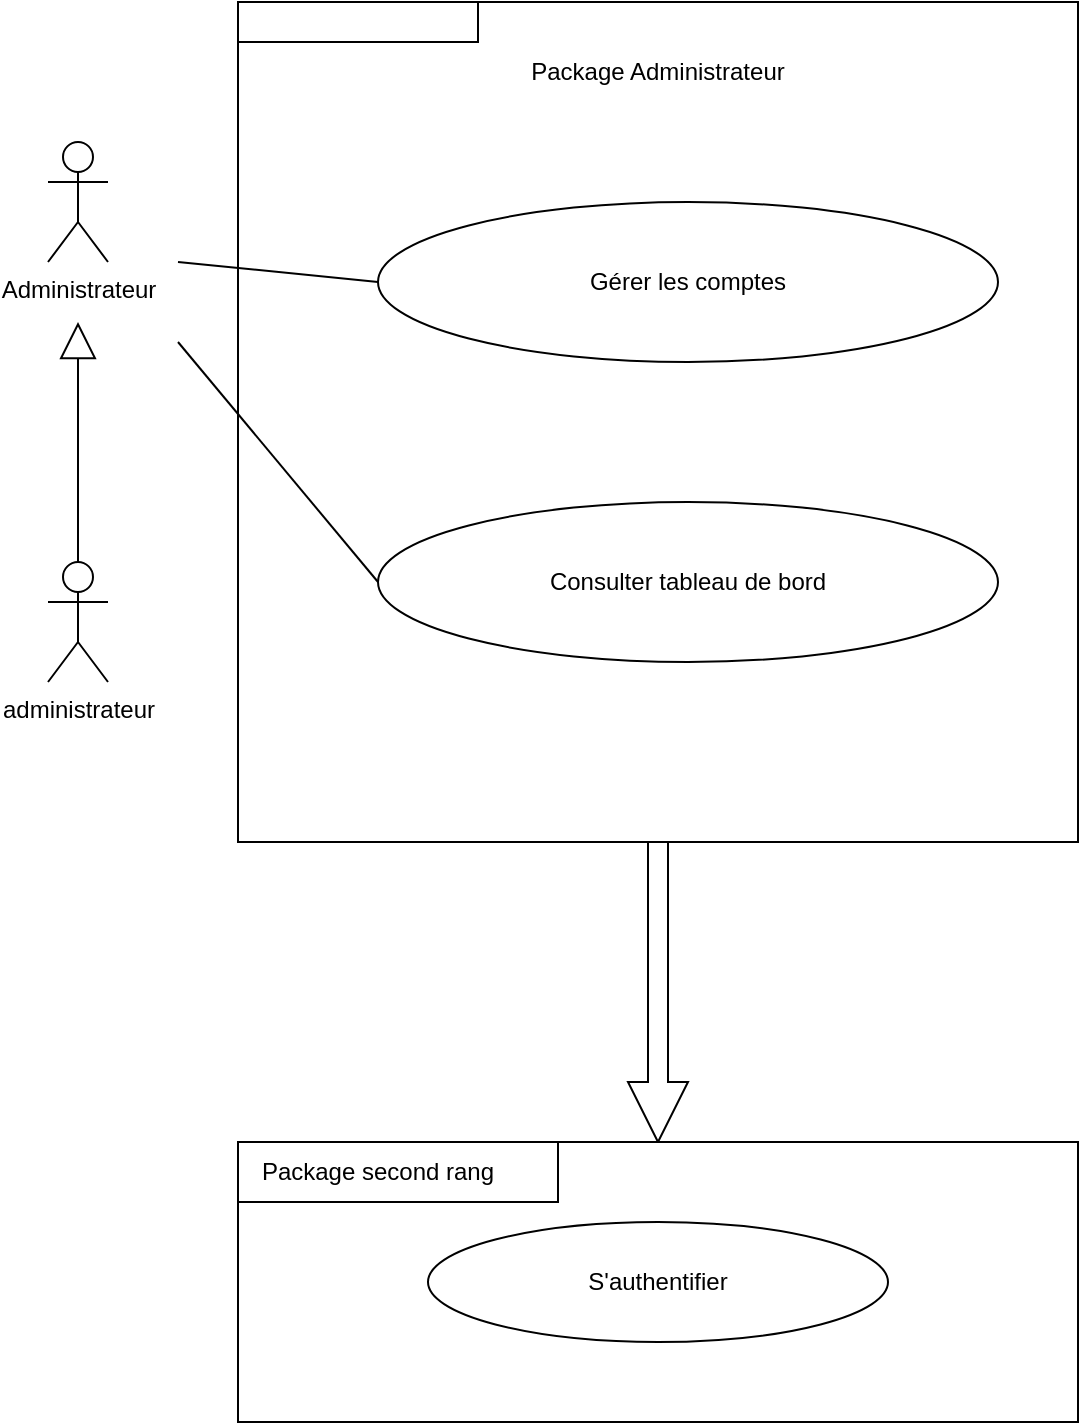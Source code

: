 <mxfile version="21.3.6" type="gitlab">
  <diagram name="Page-1" id="V-_ZwqFQSWK7ffVBTM2u">
    <mxGraphModel dx="1379" dy="788" grid="1" gridSize="10" guides="1" tooltips="1" connect="1" arrows="1" fold="1" page="1" pageScale="1" pageWidth="827" pageHeight="1169" math="0" shadow="0">
      <root>
        <mxCell id="0" />
        <mxCell id="1" parent="0" />
        <mxCell id="2MiJDnSIT_r-ooktG6E_-1" style="edgeStyle=orthogonalEdgeStyle;rounded=0;orthogonalLoop=1;jettySize=auto;html=1;shadow=0;shape=arrow;" edge="1" parent="1" source="2MiJDnSIT_r-ooktG6E_-2">
          <mxGeometry relative="1" as="geometry">
            <mxPoint x="480" y="800" as="targetPoint" />
          </mxGeometry>
        </mxCell>
        <mxCell id="2MiJDnSIT_r-ooktG6E_-2" value="" style="rounded=0;whiteSpace=wrap;html=1;" vertex="1" parent="1">
          <mxGeometry x="270" y="230" width="420" height="420" as="geometry" />
        </mxCell>
        <mxCell id="2MiJDnSIT_r-ooktG6E_-3" value="Package Administrateur" style="text;html=1;strokeColor=none;fillColor=none;align=center;verticalAlign=middle;whiteSpace=wrap;rounded=0;" vertex="1" parent="1">
          <mxGeometry x="370" y="250" width="220" height="30" as="geometry" />
        </mxCell>
        <mxCell id="2MiJDnSIT_r-ooktG6E_-4" value="" style="rounded=0;whiteSpace=wrap;html=1;" vertex="1" parent="1">
          <mxGeometry x="270" y="230" width="120" height="20" as="geometry" />
        </mxCell>
        <mxCell id="2MiJDnSIT_r-ooktG6E_-5" value="Administrateur" style="shape=umlActor;verticalLabelPosition=bottom;verticalAlign=top;html=1;outlineConnect=0;" vertex="1" parent="1">
          <mxGeometry x="175" y="300" width="30" height="60" as="geometry" />
        </mxCell>
        <mxCell id="2MiJDnSIT_r-ooktG6E_-21" style="edgeStyle=orthogonalEdgeStyle;rounded=0;orthogonalLoop=1;jettySize=auto;html=1;endArrow=block;endFill=0;endSize=16;" edge="1" parent="1" source="2MiJDnSIT_r-ooktG6E_-7">
          <mxGeometry relative="1" as="geometry">
            <mxPoint x="190" y="390" as="targetPoint" />
          </mxGeometry>
        </mxCell>
        <mxCell id="2MiJDnSIT_r-ooktG6E_-7" value="administrateur" style="shape=umlActor;verticalLabelPosition=bottom;verticalAlign=top;html=1;outlineConnect=0;" vertex="1" parent="1">
          <mxGeometry x="175" y="510" width="30" height="60" as="geometry" />
        </mxCell>
        <mxCell id="2MiJDnSIT_r-ooktG6E_-8" value="Gérer les comptes" style="ellipse;whiteSpace=wrap;html=1;" vertex="1" parent="1">
          <mxGeometry x="340" y="330" width="310" height="80" as="geometry" />
        </mxCell>
        <mxCell id="2MiJDnSIT_r-ooktG6E_-9" value="&lt;span style=&quot;white-space: pre;&quot;&gt;&#x9;&lt;/span&gt;" style="rounded=0;whiteSpace=wrap;html=1;" vertex="1" parent="1">
          <mxGeometry x="270" y="800" width="420" height="140" as="geometry" />
        </mxCell>
        <mxCell id="2MiJDnSIT_r-ooktG6E_-10" value="" style="rounded=0;whiteSpace=wrap;html=1;" vertex="1" parent="1">
          <mxGeometry x="270" y="800" width="160" height="30" as="geometry" />
        </mxCell>
        <mxCell id="2MiJDnSIT_r-ooktG6E_-11" value="Package second rang" style="text;html=1;strokeColor=none;fillColor=none;align=center;verticalAlign=middle;whiteSpace=wrap;rounded=0;" vertex="1" parent="1">
          <mxGeometry x="270" y="800" width="140" height="30" as="geometry" />
        </mxCell>
        <mxCell id="2MiJDnSIT_r-ooktG6E_-12" value="S&#39;authentifier" style="ellipse;whiteSpace=wrap;html=1;" vertex="1" parent="1">
          <mxGeometry x="365" y="840" width="230" height="60" as="geometry" />
        </mxCell>
        <mxCell id="2MiJDnSIT_r-ooktG6E_-13" value="" style="endArrow=none;html=1;rounded=0;entryX=0;entryY=0.5;entryDx=0;entryDy=0;" edge="1" parent="1" target="2MiJDnSIT_r-ooktG6E_-8">
          <mxGeometry width="50" height="50" relative="1" as="geometry">
            <mxPoint x="240" y="360" as="sourcePoint" />
            <mxPoint x="330" y="420" as="targetPoint" />
          </mxGeometry>
        </mxCell>
        <mxCell id="2MiJDnSIT_r-ooktG6E_-15" value="Consulter tableau de bord" style="ellipse;whiteSpace=wrap;html=1;" vertex="1" parent="1">
          <mxGeometry x="340" y="480" width="310" height="80" as="geometry" />
        </mxCell>
        <mxCell id="2MiJDnSIT_r-ooktG6E_-17" value="" style="endArrow=none;html=1;rounded=0;entryX=0;entryY=0.5;entryDx=0;entryDy=0;" edge="1" parent="1" target="2MiJDnSIT_r-ooktG6E_-15">
          <mxGeometry width="50" height="50" relative="1" as="geometry">
            <mxPoint x="240" y="400" as="sourcePoint" />
            <mxPoint x="350" y="380" as="targetPoint" />
          </mxGeometry>
        </mxCell>
      </root>
    </mxGraphModel>
  </diagram>
</mxfile>
